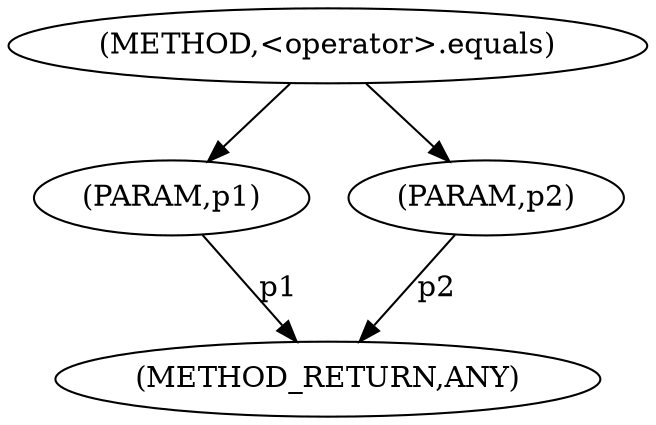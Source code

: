 digraph "&lt;operator&gt;.equals" {  
"297" [label = <(METHOD,&lt;operator&gt;.equals)> ]
"301" [label = <(METHOD_RETURN,ANY)> ]
"298" [label = <(PARAM,p1)> ]
"299" [label = <(PARAM,p2)> ]
  "298" -> "301"  [ label = "p1"] 
  "299" -> "301"  [ label = "p2"] 
  "297" -> "298" 
  "297" -> "299" 
}
